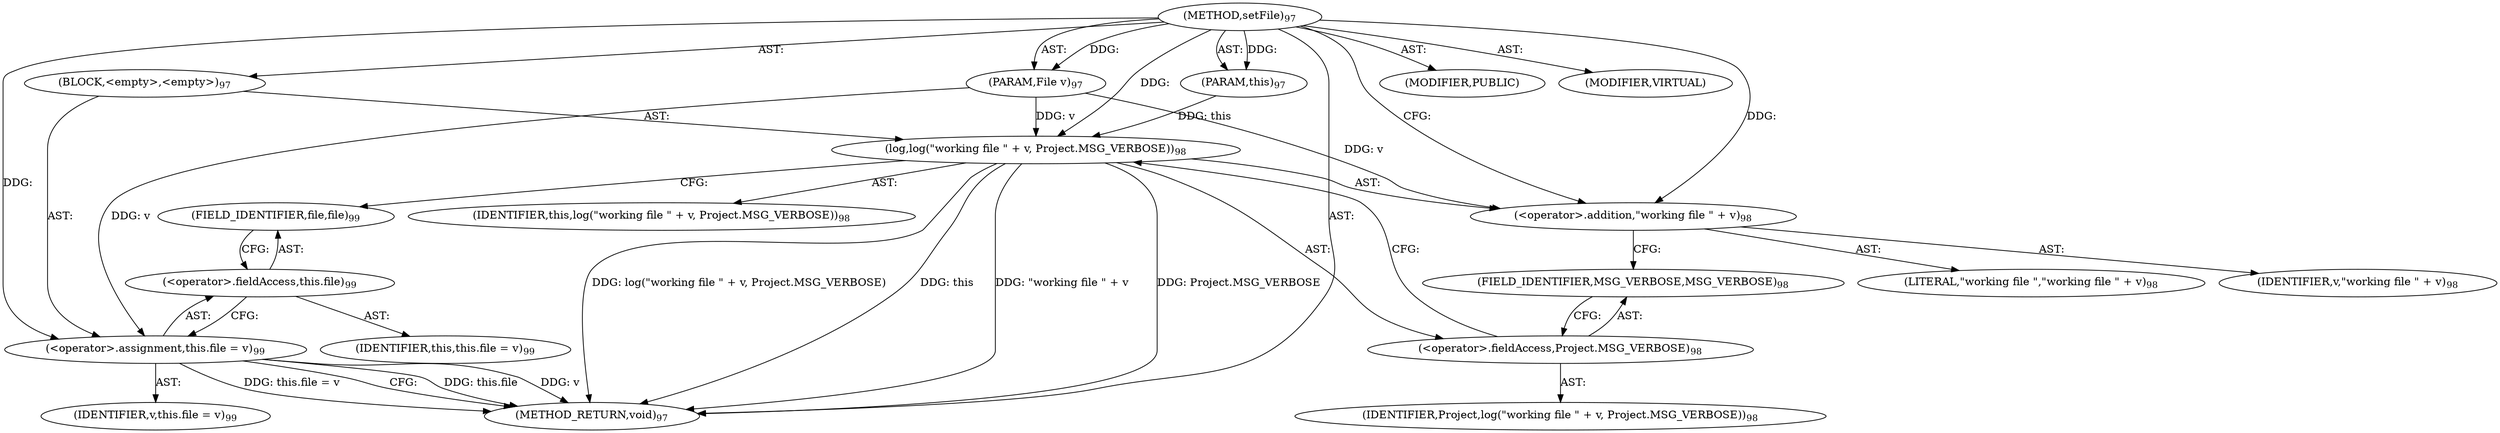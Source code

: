 digraph "setFile" {  
"111669149698" [label = <(METHOD,setFile)<SUB>97</SUB>> ]
"115964116992" [label = <(PARAM,this)<SUB>97</SUB>> ]
"115964117000" [label = <(PARAM,File v)<SUB>97</SUB>> ]
"25769803778" [label = <(BLOCK,&lt;empty&gt;,&lt;empty&gt;)<SUB>97</SUB>> ]
"30064771085" [label = <(log,log(&quot;working file &quot; + v, Project.MSG_VERBOSE))<SUB>98</SUB>> ]
"68719476736" [label = <(IDENTIFIER,this,log(&quot;working file &quot; + v, Project.MSG_VERBOSE))<SUB>98</SUB>> ]
"30064771086" [label = <(&lt;operator&gt;.addition,&quot;working file &quot; + v)<SUB>98</SUB>> ]
"90194313219" [label = <(LITERAL,&quot;working file &quot;,&quot;working file &quot; + v)<SUB>98</SUB>> ]
"68719476763" [label = <(IDENTIFIER,v,&quot;working file &quot; + v)<SUB>98</SUB>> ]
"30064771087" [label = <(&lt;operator&gt;.fieldAccess,Project.MSG_VERBOSE)<SUB>98</SUB>> ]
"68719476764" [label = <(IDENTIFIER,Project,log(&quot;working file &quot; + v, Project.MSG_VERBOSE))<SUB>98</SUB>> ]
"55834574854" [label = <(FIELD_IDENTIFIER,MSG_VERBOSE,MSG_VERBOSE)<SUB>98</SUB>> ]
"30064771088" [label = <(&lt;operator&gt;.assignment,this.file = v)<SUB>99</SUB>> ]
"30064771089" [label = <(&lt;operator&gt;.fieldAccess,this.file)<SUB>99</SUB>> ]
"68719476737" [label = <(IDENTIFIER,this,this.file = v)<SUB>99</SUB>> ]
"55834574855" [label = <(FIELD_IDENTIFIER,file,file)<SUB>99</SUB>> ]
"68719476765" [label = <(IDENTIFIER,v,this.file = v)<SUB>99</SUB>> ]
"133143986184" [label = <(MODIFIER,PUBLIC)> ]
"133143986185" [label = <(MODIFIER,VIRTUAL)> ]
"128849018882" [label = <(METHOD_RETURN,void)<SUB>97</SUB>> ]
  "111669149698" -> "115964116992"  [ label = "AST: "] 
  "111669149698" -> "115964117000"  [ label = "AST: "] 
  "111669149698" -> "25769803778"  [ label = "AST: "] 
  "111669149698" -> "133143986184"  [ label = "AST: "] 
  "111669149698" -> "133143986185"  [ label = "AST: "] 
  "111669149698" -> "128849018882"  [ label = "AST: "] 
  "25769803778" -> "30064771085"  [ label = "AST: "] 
  "25769803778" -> "30064771088"  [ label = "AST: "] 
  "30064771085" -> "68719476736"  [ label = "AST: "] 
  "30064771085" -> "30064771086"  [ label = "AST: "] 
  "30064771085" -> "30064771087"  [ label = "AST: "] 
  "30064771086" -> "90194313219"  [ label = "AST: "] 
  "30064771086" -> "68719476763"  [ label = "AST: "] 
  "30064771087" -> "68719476764"  [ label = "AST: "] 
  "30064771087" -> "55834574854"  [ label = "AST: "] 
  "30064771088" -> "30064771089"  [ label = "AST: "] 
  "30064771088" -> "68719476765"  [ label = "AST: "] 
  "30064771089" -> "68719476737"  [ label = "AST: "] 
  "30064771089" -> "55834574855"  [ label = "AST: "] 
  "30064771085" -> "55834574855"  [ label = "CFG: "] 
  "30064771088" -> "128849018882"  [ label = "CFG: "] 
  "30064771086" -> "55834574854"  [ label = "CFG: "] 
  "30064771087" -> "30064771085"  [ label = "CFG: "] 
  "30064771089" -> "30064771088"  [ label = "CFG: "] 
  "55834574854" -> "30064771087"  [ label = "CFG: "] 
  "55834574855" -> "30064771089"  [ label = "CFG: "] 
  "111669149698" -> "30064771086"  [ label = "CFG: "] 
  "30064771085" -> "128849018882"  [ label = "DDG: this"] 
  "30064771085" -> "128849018882"  [ label = "DDG: &quot;working file &quot; + v"] 
  "30064771085" -> "128849018882"  [ label = "DDG: Project.MSG_VERBOSE"] 
  "30064771085" -> "128849018882"  [ label = "DDG: log(&quot;working file &quot; + v, Project.MSG_VERBOSE)"] 
  "30064771088" -> "128849018882"  [ label = "DDG: this.file"] 
  "30064771088" -> "128849018882"  [ label = "DDG: v"] 
  "30064771088" -> "128849018882"  [ label = "DDG: this.file = v"] 
  "111669149698" -> "115964116992"  [ label = "DDG: "] 
  "111669149698" -> "115964117000"  [ label = "DDG: "] 
  "111669149698" -> "30064771088"  [ label = "DDG: "] 
  "115964117000" -> "30064771088"  [ label = "DDG: v"] 
  "115964116992" -> "30064771085"  [ label = "DDG: this"] 
  "111669149698" -> "30064771085"  [ label = "DDG: "] 
  "115964117000" -> "30064771085"  [ label = "DDG: v"] 
  "111669149698" -> "30064771086"  [ label = "DDG: "] 
  "115964117000" -> "30064771086"  [ label = "DDG: v"] 
}
